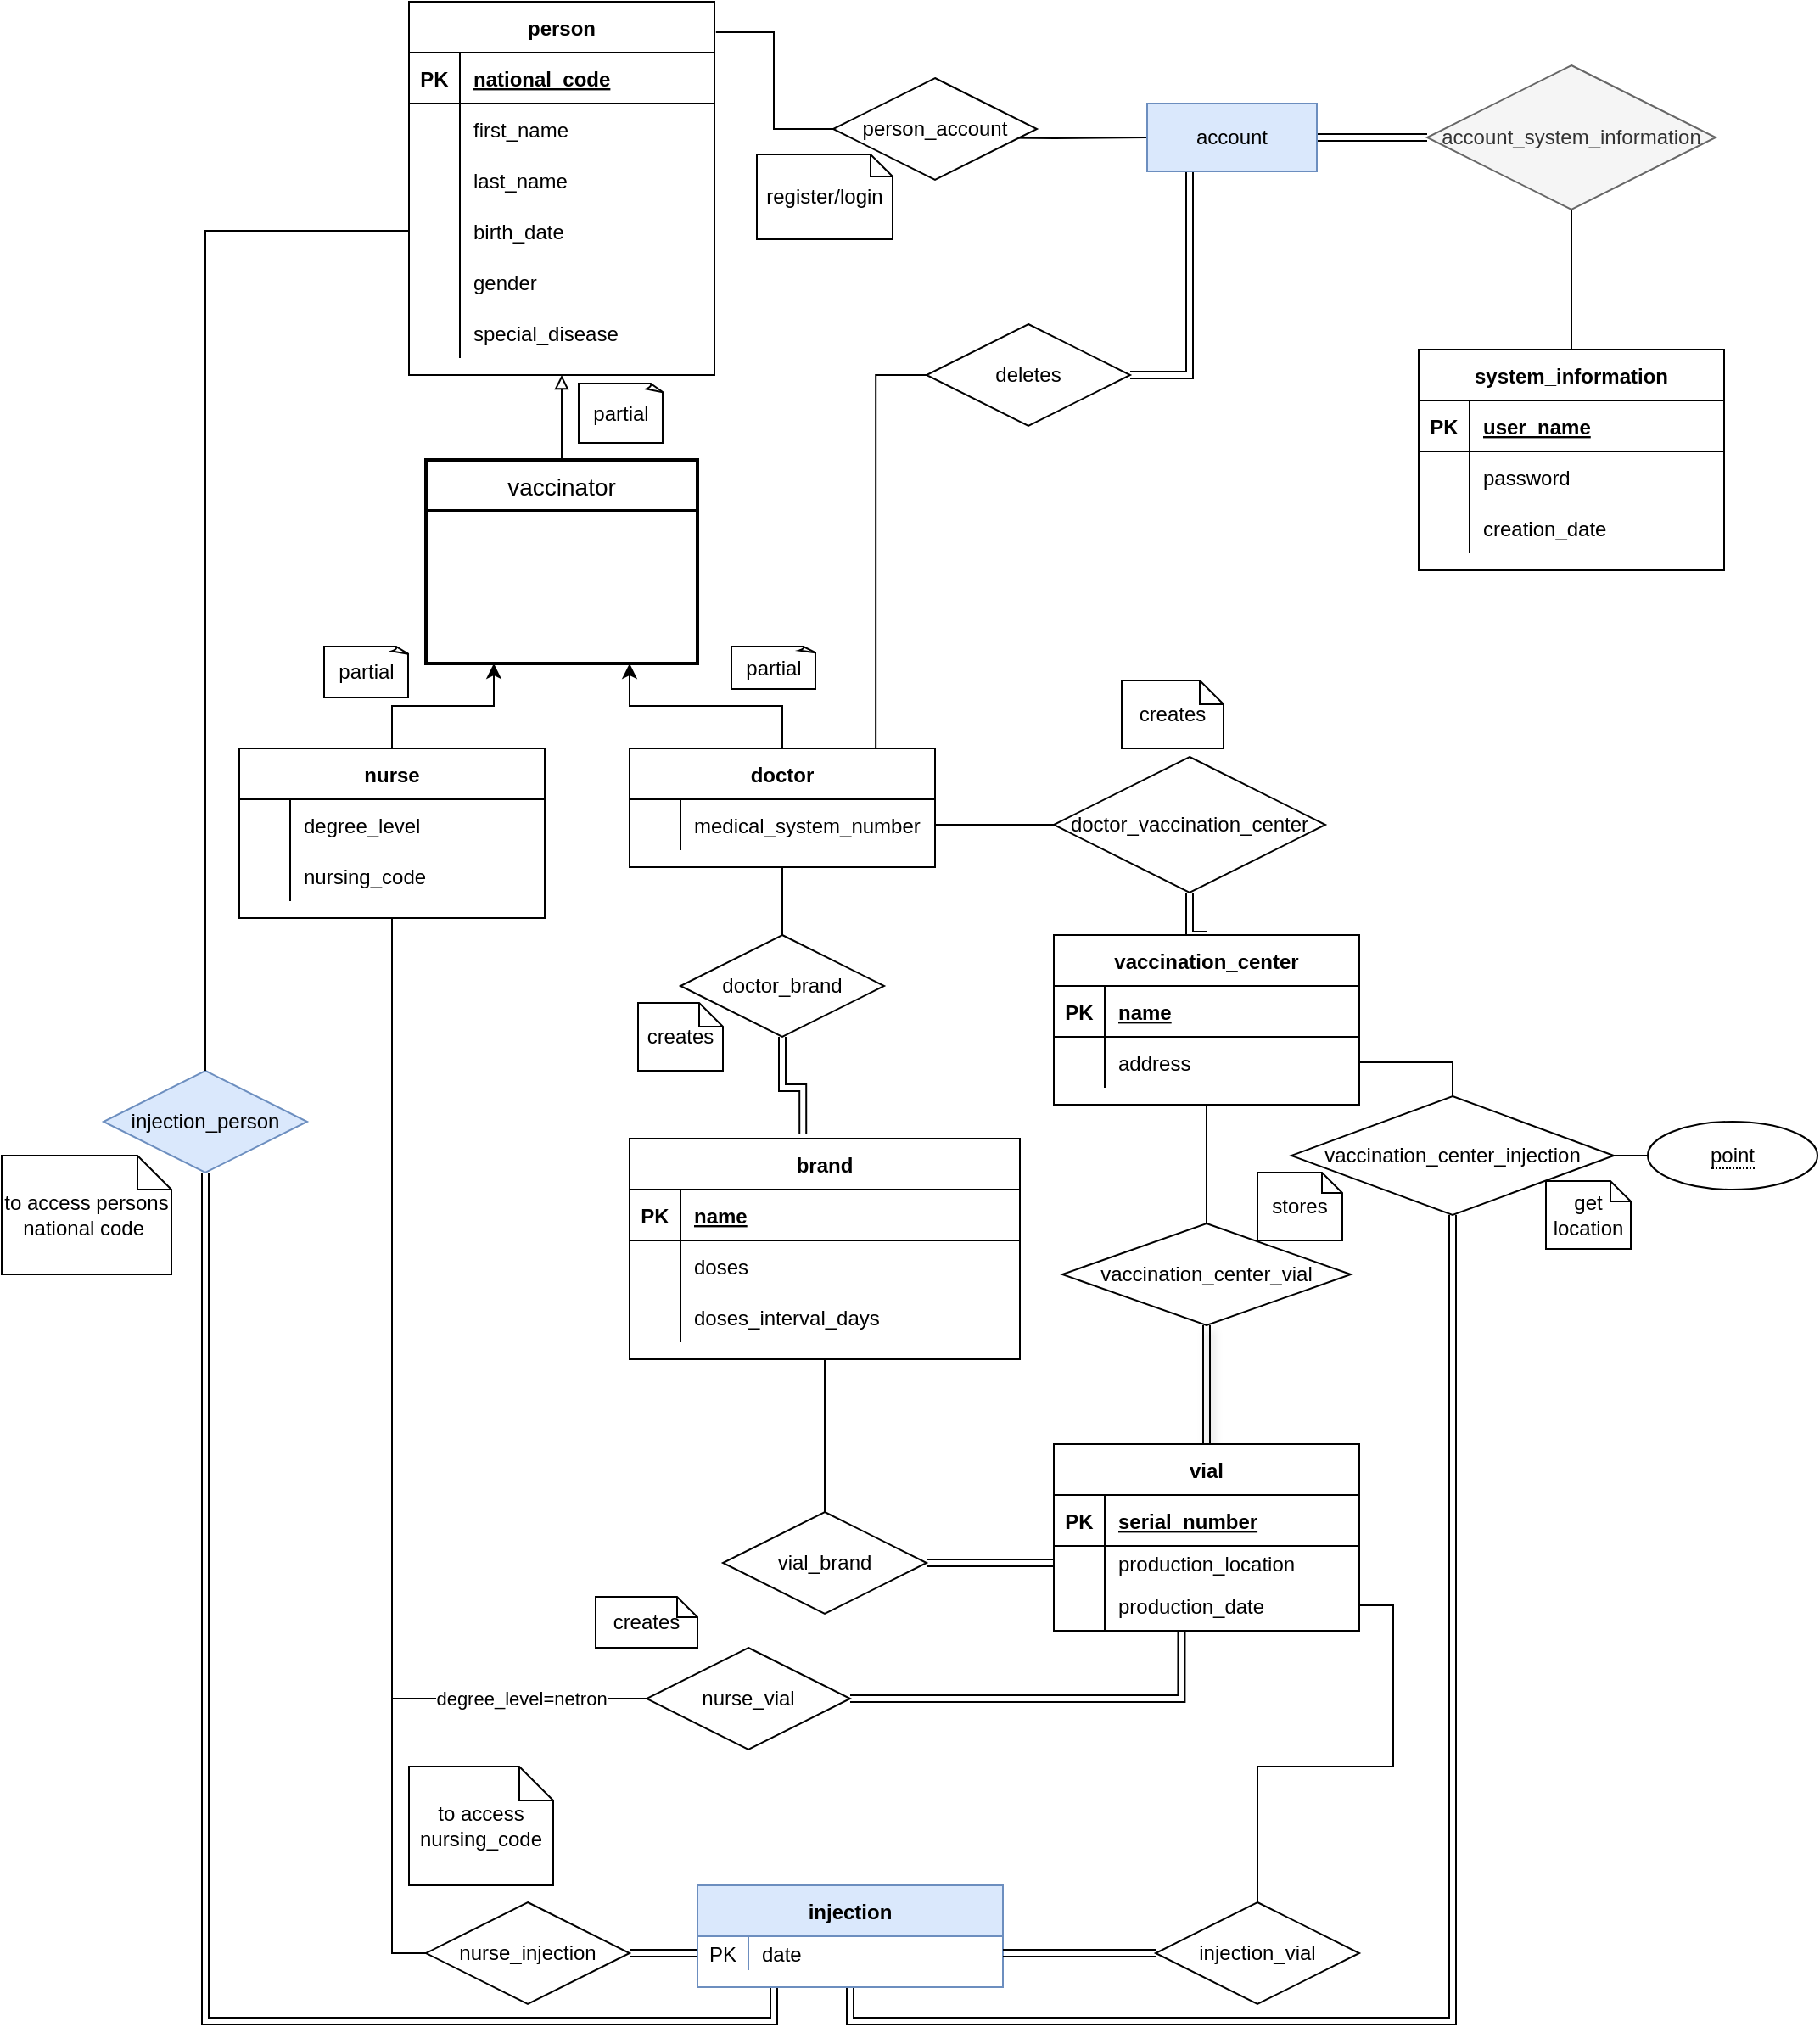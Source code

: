 <mxfile version="16.4.0" type="device"><diagram id="-SqA8WhkCfZZmSfCyQbc" name="Page-1"><mxGraphModel dx="3055" dy="1033" grid="1" gridSize="10" guides="1" tooltips="1" connect="1" arrows="1" fold="1" page="1" pageScale="1" pageWidth="850" pageHeight="1100" math="0" shadow="0"><root><mxCell id="0"/><mxCell id="1" parent="0"/><mxCell id="xe6KxDg4L-yxoqmv0NIB-1" value="person" style="shape=table;startSize=30;container=1;collapsible=1;childLayout=tableLayout;fixedRows=1;rowLines=0;fontStyle=1;align=center;resizeLast=1;" parent="1" vertex="1"><mxGeometry y="440" width="180" height="220" as="geometry"/></mxCell><mxCell id="xe6KxDg4L-yxoqmv0NIB-2" value="" style="shape=partialRectangle;collapsible=0;dropTarget=0;pointerEvents=0;fillColor=none;top=0;left=0;bottom=1;right=0;points=[[0,0.5],[1,0.5]];portConstraint=eastwest;" parent="xe6KxDg4L-yxoqmv0NIB-1" vertex="1"><mxGeometry y="30" width="180" height="30" as="geometry"/></mxCell><mxCell id="xe6KxDg4L-yxoqmv0NIB-3" value="PK" style="shape=partialRectangle;connectable=0;fillColor=none;top=0;left=0;bottom=0;right=0;fontStyle=1;overflow=hidden;" parent="xe6KxDg4L-yxoqmv0NIB-2" vertex="1"><mxGeometry width="30" height="30" as="geometry"><mxRectangle width="30" height="30" as="alternateBounds"/></mxGeometry></mxCell><mxCell id="xe6KxDg4L-yxoqmv0NIB-4" value="national_code" style="shape=partialRectangle;connectable=0;fillColor=none;top=0;left=0;bottom=0;right=0;align=left;spacingLeft=6;fontStyle=5;overflow=hidden;" parent="xe6KxDg4L-yxoqmv0NIB-2" vertex="1"><mxGeometry x="30" width="150" height="30" as="geometry"><mxRectangle width="150" height="30" as="alternateBounds"/></mxGeometry></mxCell><mxCell id="xe6KxDg4L-yxoqmv0NIB-5" value="" style="shape=partialRectangle;collapsible=0;dropTarget=0;pointerEvents=0;fillColor=none;top=0;left=0;bottom=0;right=0;points=[[0,0.5],[1,0.5]];portConstraint=eastwest;" parent="xe6KxDg4L-yxoqmv0NIB-1" vertex="1"><mxGeometry y="60" width="180" height="30" as="geometry"/></mxCell><mxCell id="xe6KxDg4L-yxoqmv0NIB-6" value="" style="shape=partialRectangle;connectable=0;fillColor=none;top=0;left=0;bottom=0;right=0;editable=1;overflow=hidden;" parent="xe6KxDg4L-yxoqmv0NIB-5" vertex="1"><mxGeometry width="30" height="30" as="geometry"><mxRectangle width="30" height="30" as="alternateBounds"/></mxGeometry></mxCell><mxCell id="xe6KxDg4L-yxoqmv0NIB-7" value="first_name" style="shape=partialRectangle;connectable=0;fillColor=none;top=0;left=0;bottom=0;right=0;align=left;spacingLeft=6;overflow=hidden;" parent="xe6KxDg4L-yxoqmv0NIB-5" vertex="1"><mxGeometry x="30" width="150" height="30" as="geometry"><mxRectangle width="150" height="30" as="alternateBounds"/></mxGeometry></mxCell><mxCell id="xe6KxDg4L-yxoqmv0NIB-8" value="" style="shape=partialRectangle;collapsible=0;dropTarget=0;pointerEvents=0;fillColor=none;top=0;left=0;bottom=0;right=0;points=[[0,0.5],[1,0.5]];portConstraint=eastwest;" parent="xe6KxDg4L-yxoqmv0NIB-1" vertex="1"><mxGeometry y="90" width="180" height="30" as="geometry"/></mxCell><mxCell id="xe6KxDg4L-yxoqmv0NIB-9" value="" style="shape=partialRectangle;connectable=0;fillColor=none;top=0;left=0;bottom=0;right=0;editable=1;overflow=hidden;" parent="xe6KxDg4L-yxoqmv0NIB-8" vertex="1"><mxGeometry width="30" height="30" as="geometry"><mxRectangle width="30" height="30" as="alternateBounds"/></mxGeometry></mxCell><mxCell id="xe6KxDg4L-yxoqmv0NIB-10" value="last_name" style="shape=partialRectangle;connectable=0;fillColor=none;top=0;left=0;bottom=0;right=0;align=left;spacingLeft=6;overflow=hidden;" parent="xe6KxDg4L-yxoqmv0NIB-8" vertex="1"><mxGeometry x="30" width="150" height="30" as="geometry"><mxRectangle width="150" height="30" as="alternateBounds"/></mxGeometry></mxCell><mxCell id="xe6KxDg4L-yxoqmv0NIB-11" value="" style="shape=partialRectangle;collapsible=0;dropTarget=0;pointerEvents=0;fillColor=none;top=0;left=0;bottom=0;right=0;points=[[0,0.5],[1,0.5]];portConstraint=eastwest;" parent="xe6KxDg4L-yxoqmv0NIB-1" vertex="1"><mxGeometry y="120" width="180" height="30" as="geometry"/></mxCell><mxCell id="xe6KxDg4L-yxoqmv0NIB-12" value="" style="shape=partialRectangle;connectable=0;fillColor=none;top=0;left=0;bottom=0;right=0;editable=1;overflow=hidden;" parent="xe6KxDg4L-yxoqmv0NIB-11" vertex="1"><mxGeometry width="30" height="30" as="geometry"><mxRectangle width="30" height="30" as="alternateBounds"/></mxGeometry></mxCell><mxCell id="xe6KxDg4L-yxoqmv0NIB-13" value="birth_date" style="shape=partialRectangle;connectable=0;fillColor=none;top=0;left=0;bottom=0;right=0;align=left;spacingLeft=6;overflow=hidden;" parent="xe6KxDg4L-yxoqmv0NIB-11" vertex="1"><mxGeometry x="30" width="150" height="30" as="geometry"><mxRectangle width="150" height="30" as="alternateBounds"/></mxGeometry></mxCell><mxCell id="xe6KxDg4L-yxoqmv0NIB-14" value="" style="shape=partialRectangle;collapsible=0;dropTarget=0;pointerEvents=0;fillColor=none;top=0;left=0;bottom=0;right=0;points=[[0,0.5],[1,0.5]];portConstraint=eastwest;" parent="xe6KxDg4L-yxoqmv0NIB-1" vertex="1"><mxGeometry y="150" width="180" height="30" as="geometry"/></mxCell><mxCell id="xe6KxDg4L-yxoqmv0NIB-15" value="" style="shape=partialRectangle;connectable=0;fillColor=none;top=0;left=0;bottom=0;right=0;editable=1;overflow=hidden;" parent="xe6KxDg4L-yxoqmv0NIB-14" vertex="1"><mxGeometry width="30" height="30" as="geometry"><mxRectangle width="30" height="30" as="alternateBounds"/></mxGeometry></mxCell><mxCell id="xe6KxDg4L-yxoqmv0NIB-16" value="gender" style="shape=partialRectangle;connectable=0;fillColor=none;top=0;left=0;bottom=0;right=0;align=left;spacingLeft=6;overflow=hidden;" parent="xe6KxDg4L-yxoqmv0NIB-14" vertex="1"><mxGeometry x="30" width="150" height="30" as="geometry"><mxRectangle width="150" height="30" as="alternateBounds"/></mxGeometry></mxCell><mxCell id="xe6KxDg4L-yxoqmv0NIB-17" value="" style="shape=partialRectangle;collapsible=0;dropTarget=0;pointerEvents=0;fillColor=none;top=0;left=0;bottom=0;right=0;points=[[0,0.5],[1,0.5]];portConstraint=eastwest;" parent="xe6KxDg4L-yxoqmv0NIB-1" vertex="1"><mxGeometry y="180" width="180" height="30" as="geometry"/></mxCell><mxCell id="xe6KxDg4L-yxoqmv0NIB-18" value="" style="shape=partialRectangle;connectable=0;fillColor=none;top=0;left=0;bottom=0;right=0;editable=1;overflow=hidden;" parent="xe6KxDg4L-yxoqmv0NIB-17" vertex="1"><mxGeometry width="30" height="30" as="geometry"><mxRectangle width="30" height="30" as="alternateBounds"/></mxGeometry></mxCell><mxCell id="xe6KxDg4L-yxoqmv0NIB-19" value="special_disease" style="shape=partialRectangle;connectable=0;fillColor=none;top=0;left=0;bottom=0;right=0;align=left;spacingLeft=6;overflow=hidden;" parent="xe6KxDg4L-yxoqmv0NIB-17" vertex="1"><mxGeometry x="30" width="150" height="30" as="geometry"><mxRectangle width="150" height="30" as="alternateBounds"/></mxGeometry></mxCell><mxCell id="xe6KxDg4L-yxoqmv0NIB-126" style="edgeStyle=orthogonalEdgeStyle;rounded=0;orthogonalLoop=1;jettySize=auto;html=1;exitX=0.5;exitY=0;exitDx=0;exitDy=0;entryX=0.5;entryY=1;entryDx=0;entryDy=0;endArrow=block;endFill=0;" parent="1" source="xe6KxDg4L-yxoqmv0NIB-101" target="xe6KxDg4L-yxoqmv0NIB-1" edge="1"><mxGeometry relative="1" as="geometry"/></mxCell><mxCell id="xe6KxDg4L-yxoqmv0NIB-101" value="vaccinator" style="swimlane;childLayout=stackLayout;horizontal=1;startSize=30;horizontalStack=0;rounded=0;fontSize=14;fontStyle=0;strokeWidth=2;resizeParent=0;resizeLast=1;shadow=0;dashed=0;align=center;" parent="1" vertex="1"><mxGeometry x="10" y="710" width="160" height="120" as="geometry"/></mxCell><mxCell id="aMYhm-E01YpvjXBqhboc-68" style="edgeStyle=orthogonalEdgeStyle;rounded=0;orthogonalLoop=1;jettySize=auto;html=1;exitX=0.5;exitY=0;exitDx=0;exitDy=0;entryX=0.25;entryY=1;entryDx=0;entryDy=0;endArrow=classic;endFill=1;" parent="1" source="xe6KxDg4L-yxoqmv0NIB-103" target="xe6KxDg4L-yxoqmv0NIB-101" edge="1"><mxGeometry relative="1" as="geometry"/></mxCell><mxCell id="ypaYY3Tiqb96zldgjo00-126" style="edgeStyle=orthogonalEdgeStyle;rounded=0;orthogonalLoop=1;jettySize=auto;html=1;exitX=0.5;exitY=1;exitDx=0;exitDy=0;entryX=0;entryY=0.5;entryDx=0;entryDy=0;endArrow=none;endFill=0;" parent="1" source="xe6KxDg4L-yxoqmv0NIB-103" target="ypaYY3Tiqb96zldgjo00-117" edge="1"><mxGeometry relative="1" as="geometry"/></mxCell><mxCell id="xe6KxDg4L-yxoqmv0NIB-103" value="nurse" style="shape=table;startSize=30;container=1;collapsible=1;childLayout=tableLayout;fixedRows=1;rowLines=0;fontStyle=1;align=center;resizeLast=1;" parent="1" vertex="1"><mxGeometry x="-100" y="880" width="180" height="100" as="geometry"/></mxCell><mxCell id="xe6KxDg4L-yxoqmv0NIB-107" value="" style="shape=partialRectangle;collapsible=0;dropTarget=0;pointerEvents=0;fillColor=none;top=0;left=0;bottom=0;right=0;points=[[0,0.5],[1,0.5]];portConstraint=eastwest;" parent="xe6KxDg4L-yxoqmv0NIB-103" vertex="1"><mxGeometry y="30" width="180" height="30" as="geometry"/></mxCell><mxCell id="xe6KxDg4L-yxoqmv0NIB-108" value="" style="shape=partialRectangle;connectable=0;fillColor=none;top=0;left=0;bottom=0;right=0;editable=1;overflow=hidden;" parent="xe6KxDg4L-yxoqmv0NIB-107" vertex="1"><mxGeometry width="30" height="30" as="geometry"><mxRectangle width="30" height="30" as="alternateBounds"/></mxGeometry></mxCell><mxCell id="xe6KxDg4L-yxoqmv0NIB-109" value="degree_level" style="shape=partialRectangle;connectable=0;fillColor=none;top=0;left=0;bottom=0;right=0;align=left;spacingLeft=6;overflow=hidden;" parent="xe6KxDg4L-yxoqmv0NIB-107" vertex="1"><mxGeometry x="30" width="150" height="30" as="geometry"><mxRectangle width="150" height="30" as="alternateBounds"/></mxGeometry></mxCell><mxCell id="xe6KxDg4L-yxoqmv0NIB-110" value="" style="shape=partialRectangle;collapsible=0;dropTarget=0;pointerEvents=0;fillColor=none;top=0;left=0;bottom=0;right=0;points=[[0,0.5],[1,0.5]];portConstraint=eastwest;" parent="xe6KxDg4L-yxoqmv0NIB-103" vertex="1"><mxGeometry y="60" width="180" height="30" as="geometry"/></mxCell><mxCell id="xe6KxDg4L-yxoqmv0NIB-111" value="" style="shape=partialRectangle;connectable=0;fillColor=none;top=0;left=0;bottom=0;right=0;editable=1;overflow=hidden;" parent="xe6KxDg4L-yxoqmv0NIB-110" vertex="1"><mxGeometry width="30" height="30" as="geometry"><mxRectangle width="30" height="30" as="alternateBounds"/></mxGeometry></mxCell><mxCell id="xe6KxDg4L-yxoqmv0NIB-112" value="nursing_code" style="shape=partialRectangle;connectable=0;fillColor=none;top=0;left=0;bottom=0;right=0;align=left;spacingLeft=6;overflow=hidden;" parent="xe6KxDg4L-yxoqmv0NIB-110" vertex="1"><mxGeometry x="30" width="150" height="30" as="geometry"><mxRectangle width="150" height="30" as="alternateBounds"/></mxGeometry></mxCell><mxCell id="aMYhm-E01YpvjXBqhboc-69" style="edgeStyle=orthogonalEdgeStyle;rounded=0;orthogonalLoop=1;jettySize=auto;html=1;exitX=0.5;exitY=0;exitDx=0;exitDy=0;entryX=0.75;entryY=1;entryDx=0;entryDy=0;endArrow=classic;endFill=1;" parent="1" source="xe6KxDg4L-yxoqmv0NIB-116" target="xe6KxDg4L-yxoqmv0NIB-101" edge="1"><mxGeometry relative="1" as="geometry"/></mxCell><mxCell id="xe6KxDg4L-yxoqmv0NIB-116" value="doctor" style="shape=table;startSize=30;container=1;collapsible=1;childLayout=tableLayout;fixedRows=1;rowLines=0;fontStyle=1;align=center;resizeLast=1;" parent="1" vertex="1"><mxGeometry x="130" y="880" width="180" height="70" as="geometry"><mxRectangle x="130" y="880" width="70" height="30" as="alternateBounds"/></mxGeometry></mxCell><mxCell id="xe6KxDg4L-yxoqmv0NIB-117" value="" style="shape=partialRectangle;collapsible=0;dropTarget=0;pointerEvents=0;fillColor=none;top=0;left=0;bottom=0;right=0;points=[[0,0.5],[1,0.5]];portConstraint=eastwest;" parent="xe6KxDg4L-yxoqmv0NIB-116" vertex="1"><mxGeometry y="30" width="180" height="30" as="geometry"/></mxCell><mxCell id="xe6KxDg4L-yxoqmv0NIB-118" value="" style="shape=partialRectangle;connectable=0;fillColor=none;top=0;left=0;bottom=0;right=0;editable=1;overflow=hidden;" parent="xe6KxDg4L-yxoqmv0NIB-117" vertex="1"><mxGeometry width="30" height="30" as="geometry"><mxRectangle width="30" height="30" as="alternateBounds"/></mxGeometry></mxCell><mxCell id="xe6KxDg4L-yxoqmv0NIB-119" value="medical_system_number" style="shape=partialRectangle;connectable=0;fillColor=none;top=0;left=0;bottom=0;right=0;align=left;spacingLeft=6;overflow=hidden;" parent="xe6KxDg4L-yxoqmv0NIB-117" vertex="1"><mxGeometry x="30" width="150" height="30" as="geometry"><mxRectangle width="150" height="30" as="alternateBounds"/></mxGeometry></mxCell><mxCell id="aMYhm-E01YpvjXBqhboc-71" value="partial" style="whiteSpace=wrap;html=1;shape=mxgraph.basic.document" parent="1" vertex="1"><mxGeometry x="-50" y="820" width="50" height="30" as="geometry"/></mxCell><mxCell id="aMYhm-E01YpvjXBqhboc-72" value="partial" style="whiteSpace=wrap;html=1;shape=mxgraph.basic.document" parent="1" vertex="1"><mxGeometry x="190" y="820" width="50" height="25" as="geometry"/></mxCell><mxCell id="aMYhm-E01YpvjXBqhboc-73" value="partial" style="whiteSpace=wrap;html=1;shape=mxgraph.basic.document" parent="1" vertex="1"><mxGeometry x="100" y="665" width="50" height="35" as="geometry"/></mxCell><mxCell id="ypaYY3Tiqb96zldgjo00-15" style="edgeStyle=orthogonalEdgeStyle;rounded=0;orthogonalLoop=1;jettySize=auto;html=1;exitX=0;exitY=0.5;exitDx=0;exitDy=0;entryX=1.005;entryY=0.082;entryDx=0;entryDy=0;entryPerimeter=0;endArrow=none;endFill=0;" parent="1" source="ypaYY3Tiqb96zldgjo00-14" target="xe6KxDg4L-yxoqmv0NIB-1" edge="1"><mxGeometry relative="1" as="geometry"/></mxCell><mxCell id="zwspbSKbH6xlWPNcPcN6-7" style="edgeStyle=orthogonalEdgeStyle;rounded=0;orthogonalLoop=1;jettySize=auto;html=1;exitX=1;exitY=0.5;exitDx=0;exitDy=0;entryX=0;entryY=0.5;entryDx=0;entryDy=0;endArrow=none;endFill=0;" parent="1" target="zwspbSKbH6xlWPNcPcN6-6" edge="1"><mxGeometry relative="1" as="geometry"><mxPoint x="325" y="520" as="sourcePoint"/></mxGeometry></mxCell><mxCell id="ypaYY3Tiqb96zldgjo00-14" value="person_account" style="shape=rhombus;perimeter=rhombusPerimeter;whiteSpace=wrap;html=1;align=center;" parent="1" vertex="1"><mxGeometry x="250" y="485" width="120" height="60" as="geometry"/></mxCell><mxCell id="ypaYY3Tiqb96zldgjo00-18" value="brand" style="shape=table;startSize=30;container=1;collapsible=1;childLayout=tableLayout;fixedRows=1;rowLines=0;fontStyle=1;align=center;resizeLast=1;" parent="1" vertex="1"><mxGeometry x="130" y="1110" width="230" height="130.0" as="geometry"/></mxCell><mxCell id="ypaYY3Tiqb96zldgjo00-19" value="" style="shape=tableRow;horizontal=0;startSize=0;swimlaneHead=0;swimlaneBody=0;fillColor=none;collapsible=0;dropTarget=0;points=[[0,0.5],[1,0.5]];portConstraint=eastwest;top=0;left=0;right=0;bottom=1;" parent="ypaYY3Tiqb96zldgjo00-18" vertex="1"><mxGeometry y="30" width="230" height="30" as="geometry"/></mxCell><mxCell id="ypaYY3Tiqb96zldgjo00-20" value="PK" style="shape=partialRectangle;connectable=0;fillColor=none;top=0;left=0;bottom=0;right=0;fontStyle=1;overflow=hidden;" parent="ypaYY3Tiqb96zldgjo00-19" vertex="1"><mxGeometry width="30" height="30" as="geometry"><mxRectangle width="30" height="30" as="alternateBounds"/></mxGeometry></mxCell><mxCell id="ypaYY3Tiqb96zldgjo00-21" value="name" style="shape=partialRectangle;connectable=0;fillColor=none;top=0;left=0;bottom=0;right=0;align=left;spacingLeft=6;fontStyle=5;overflow=hidden;" parent="ypaYY3Tiqb96zldgjo00-19" vertex="1"><mxGeometry x="30" width="200" height="30" as="geometry"><mxRectangle width="200" height="30" as="alternateBounds"/></mxGeometry></mxCell><mxCell id="ypaYY3Tiqb96zldgjo00-22" value="" style="shape=tableRow;horizontal=0;startSize=0;swimlaneHead=0;swimlaneBody=0;fillColor=none;collapsible=0;dropTarget=0;points=[[0,0.5],[1,0.5]];portConstraint=eastwest;top=0;left=0;right=0;bottom=0;" parent="ypaYY3Tiqb96zldgjo00-18" vertex="1"><mxGeometry y="60" width="230" height="30" as="geometry"/></mxCell><mxCell id="ypaYY3Tiqb96zldgjo00-23" value="" style="shape=partialRectangle;connectable=0;fillColor=none;top=0;left=0;bottom=0;right=0;editable=1;overflow=hidden;" parent="ypaYY3Tiqb96zldgjo00-22" vertex="1"><mxGeometry width="30" height="30" as="geometry"><mxRectangle width="30" height="30" as="alternateBounds"/></mxGeometry></mxCell><mxCell id="ypaYY3Tiqb96zldgjo00-24" value="doses" style="shape=partialRectangle;connectable=0;fillColor=none;top=0;left=0;bottom=0;right=0;align=left;spacingLeft=6;overflow=hidden;" parent="ypaYY3Tiqb96zldgjo00-22" vertex="1"><mxGeometry x="30" width="200" height="30" as="geometry"><mxRectangle width="200" height="30" as="alternateBounds"/></mxGeometry></mxCell><mxCell id="ypaYY3Tiqb96zldgjo00-25" value="" style="shape=tableRow;horizontal=0;startSize=0;swimlaneHead=0;swimlaneBody=0;fillColor=none;collapsible=0;dropTarget=0;points=[[0,0.5],[1,0.5]];portConstraint=eastwest;top=0;left=0;right=0;bottom=0;" parent="ypaYY3Tiqb96zldgjo00-18" vertex="1"><mxGeometry y="90" width="230" height="30" as="geometry"/></mxCell><mxCell id="ypaYY3Tiqb96zldgjo00-26" value="" style="shape=partialRectangle;connectable=0;fillColor=none;top=0;left=0;bottom=0;right=0;editable=1;overflow=hidden;" parent="ypaYY3Tiqb96zldgjo00-25" vertex="1"><mxGeometry width="30" height="30" as="geometry"><mxRectangle width="30" height="30" as="alternateBounds"/></mxGeometry></mxCell><mxCell id="ypaYY3Tiqb96zldgjo00-27" value="doses_interval_days" style="shape=partialRectangle;connectable=0;fillColor=none;top=0;left=0;bottom=0;right=0;align=left;spacingLeft=6;overflow=hidden;" parent="ypaYY3Tiqb96zldgjo00-25" vertex="1"><mxGeometry x="30" width="200" height="30" as="geometry"><mxRectangle width="200" height="30" as="alternateBounds"/></mxGeometry></mxCell><mxCell id="ypaYY3Tiqb96zldgjo00-32" style="edgeStyle=orthogonalEdgeStyle;rounded=0;orthogonalLoop=1;jettySize=auto;html=1;exitX=0.5;exitY=1;exitDx=0;exitDy=0;entryX=0.444;entryY=-0.022;entryDx=0;entryDy=0;entryPerimeter=0;endArrow=none;endFill=0;shape=link;" parent="1" source="ypaYY3Tiqb96zldgjo00-31" target="ypaYY3Tiqb96zldgjo00-18" edge="1"><mxGeometry relative="1" as="geometry"/></mxCell><mxCell id="zwspbSKbH6xlWPNcPcN6-9" style="edgeStyle=orthogonalEdgeStyle;rounded=0;orthogonalLoop=1;jettySize=auto;html=1;exitX=0.5;exitY=0;exitDx=0;exitDy=0;entryX=0.5;entryY=1;entryDx=0;entryDy=0;endArrow=none;endFill=0;" parent="1" source="ypaYY3Tiqb96zldgjo00-31" target="xe6KxDg4L-yxoqmv0NIB-116" edge="1"><mxGeometry relative="1" as="geometry"/></mxCell><mxCell id="ypaYY3Tiqb96zldgjo00-31" value="doctor_brand" style="shape=rhombus;perimeter=rhombusPerimeter;whiteSpace=wrap;html=1;align=center;" parent="1" vertex="1"><mxGeometry x="160" y="990" width="120" height="60" as="geometry"/></mxCell><mxCell id="ypaYY3Tiqb96zldgjo00-104" style="edgeStyle=orthogonalEdgeStyle;rounded=0;orthogonalLoop=1;jettySize=auto;html=1;exitX=0.5;exitY=0;exitDx=0;exitDy=0;entryX=0.5;entryY=1;entryDx=0;entryDy=0;endArrow=none;endFill=0;shape=link;" parent="1" source="ypaYY3Tiqb96zldgjo00-52" target="ypaYY3Tiqb96zldgjo00-69" edge="1"><mxGeometry relative="1" as="geometry"/></mxCell><mxCell id="ypaYY3Tiqb96zldgjo00-116" value="" style="edgeStyle=orthogonalEdgeStyle;rounded=0;orthogonalLoop=1;jettySize=auto;html=1;endArrow=none;endFill=0;" parent="1" source="ypaYY3Tiqb96zldgjo00-52" target="ypaYY3Tiqb96zldgjo00-100" edge="1"><mxGeometry relative="1" as="geometry"/></mxCell><mxCell id="ypaYY3Tiqb96zldgjo00-52" value="vaccination_center" style="shape=table;startSize=30;container=1;collapsible=1;childLayout=tableLayout;fixedRows=1;rowLines=0;fontStyle=1;align=center;resizeLast=1;" parent="1" vertex="1"><mxGeometry x="380" y="990" width="180" height="100" as="geometry"/></mxCell><mxCell id="ypaYY3Tiqb96zldgjo00-53" value="" style="shape=tableRow;horizontal=0;startSize=0;swimlaneHead=0;swimlaneBody=0;fillColor=none;collapsible=0;dropTarget=0;points=[[0,0.5],[1,0.5]];portConstraint=eastwest;top=0;left=0;right=0;bottom=1;" parent="ypaYY3Tiqb96zldgjo00-52" vertex="1"><mxGeometry y="30" width="180" height="30" as="geometry"/></mxCell><mxCell id="ypaYY3Tiqb96zldgjo00-54" value="PK" style="shape=partialRectangle;connectable=0;fillColor=none;top=0;left=0;bottom=0;right=0;fontStyle=1;overflow=hidden;" parent="ypaYY3Tiqb96zldgjo00-53" vertex="1"><mxGeometry width="30" height="30" as="geometry"><mxRectangle width="30" height="30" as="alternateBounds"/></mxGeometry></mxCell><mxCell id="ypaYY3Tiqb96zldgjo00-55" value="name" style="shape=partialRectangle;connectable=0;fillColor=none;top=0;left=0;bottom=0;right=0;align=left;spacingLeft=6;fontStyle=5;overflow=hidden;" parent="ypaYY3Tiqb96zldgjo00-53" vertex="1"><mxGeometry x="30" width="150" height="30" as="geometry"><mxRectangle width="150" height="30" as="alternateBounds"/></mxGeometry></mxCell><mxCell id="ypaYY3Tiqb96zldgjo00-56" value="" style="shape=tableRow;horizontal=0;startSize=0;swimlaneHead=0;swimlaneBody=0;fillColor=none;collapsible=0;dropTarget=0;points=[[0,0.5],[1,0.5]];portConstraint=eastwest;top=0;left=0;right=0;bottom=0;" parent="ypaYY3Tiqb96zldgjo00-52" vertex="1"><mxGeometry y="60" width="180" height="30" as="geometry"/></mxCell><mxCell id="ypaYY3Tiqb96zldgjo00-57" value="" style="shape=partialRectangle;connectable=0;fillColor=none;top=0;left=0;bottom=0;right=0;editable=1;overflow=hidden;" parent="ypaYY3Tiqb96zldgjo00-56" vertex="1"><mxGeometry width="30" height="30" as="geometry"><mxRectangle width="30" height="30" as="alternateBounds"/></mxGeometry></mxCell><mxCell id="ypaYY3Tiqb96zldgjo00-58" value="address" style="shape=partialRectangle;connectable=0;fillColor=none;top=0;left=0;bottom=0;right=0;align=left;spacingLeft=6;overflow=hidden;" parent="ypaYY3Tiqb96zldgjo00-56" vertex="1"><mxGeometry x="30" width="150" height="30" as="geometry"><mxRectangle width="150" height="30" as="alternateBounds"/></mxGeometry></mxCell><mxCell id="ypaYY3Tiqb96zldgjo00-69" value="doctor_vaccination_center" style="shape=rhombus;perimeter=rhombusPerimeter;whiteSpace=wrap;html=1;align=center;" parent="1" vertex="1"><mxGeometry x="380" y="885" width="160" height="80" as="geometry"/></mxCell><mxCell id="ypaYY3Tiqb96zldgjo00-70" style="edgeStyle=orthogonalEdgeStyle;rounded=0;orthogonalLoop=1;jettySize=auto;html=1;exitX=1;exitY=0.5;exitDx=0;exitDy=0;entryX=0;entryY=0.5;entryDx=0;entryDy=0;endArrow=none;endFill=0;" parent="1" source="xe6KxDg4L-yxoqmv0NIB-117" target="ypaYY3Tiqb96zldgjo00-69" edge="1"><mxGeometry relative="1" as="geometry"/></mxCell><mxCell id="ypaYY3Tiqb96zldgjo00-103" style="edgeStyle=orthogonalEdgeStyle;rounded=0;orthogonalLoop=1;jettySize=auto;html=1;exitX=0.5;exitY=0;exitDx=0;exitDy=0;entryX=0.5;entryY=1;entryDx=0;entryDy=0;endArrow=none;endFill=0;" parent="1" source="ypaYY3Tiqb96zldgjo00-72" target="ypaYY3Tiqb96zldgjo00-101" edge="1"><mxGeometry relative="1" as="geometry"/></mxCell><mxCell id="ypaYY3Tiqb96zldgjo00-72" value="system_information" style="shape=table;startSize=30;container=1;collapsible=1;childLayout=tableLayout;fixedRows=1;rowLines=0;fontStyle=1;align=center;resizeLast=1;" parent="1" vertex="1"><mxGeometry x="595" y="645" width="180" height="130" as="geometry"/></mxCell><mxCell id="ypaYY3Tiqb96zldgjo00-73" value="" style="shape=tableRow;horizontal=0;startSize=0;swimlaneHead=0;swimlaneBody=0;fillColor=none;collapsible=0;dropTarget=0;points=[[0,0.5],[1,0.5]];portConstraint=eastwest;top=0;left=0;right=0;bottom=1;" parent="ypaYY3Tiqb96zldgjo00-72" vertex="1"><mxGeometry y="30" width="180" height="30" as="geometry"/></mxCell><mxCell id="ypaYY3Tiqb96zldgjo00-74" value="PK" style="shape=partialRectangle;connectable=0;fillColor=none;top=0;left=0;bottom=0;right=0;fontStyle=1;overflow=hidden;" parent="ypaYY3Tiqb96zldgjo00-73" vertex="1"><mxGeometry width="30" height="30" as="geometry"><mxRectangle width="30" height="30" as="alternateBounds"/></mxGeometry></mxCell><mxCell id="ypaYY3Tiqb96zldgjo00-75" value="user_name" style="shape=partialRectangle;connectable=0;fillColor=none;top=0;left=0;bottom=0;right=0;align=left;spacingLeft=6;fontStyle=5;overflow=hidden;" parent="ypaYY3Tiqb96zldgjo00-73" vertex="1"><mxGeometry x="30" width="150" height="30" as="geometry"><mxRectangle width="150" height="30" as="alternateBounds"/></mxGeometry></mxCell><mxCell id="ypaYY3Tiqb96zldgjo00-76" value="" style="shape=tableRow;horizontal=0;startSize=0;swimlaneHead=0;swimlaneBody=0;fillColor=none;collapsible=0;dropTarget=0;points=[[0,0.5],[1,0.5]];portConstraint=eastwest;top=0;left=0;right=0;bottom=0;" parent="ypaYY3Tiqb96zldgjo00-72" vertex="1"><mxGeometry y="60" width="180" height="30" as="geometry"/></mxCell><mxCell id="ypaYY3Tiqb96zldgjo00-77" value="" style="shape=partialRectangle;connectable=0;fillColor=none;top=0;left=0;bottom=0;right=0;editable=1;overflow=hidden;" parent="ypaYY3Tiqb96zldgjo00-76" vertex="1"><mxGeometry width="30" height="30" as="geometry"><mxRectangle width="30" height="30" as="alternateBounds"/></mxGeometry></mxCell><mxCell id="ypaYY3Tiqb96zldgjo00-78" value="password" style="shape=partialRectangle;connectable=0;fillColor=none;top=0;left=0;bottom=0;right=0;align=left;spacingLeft=6;overflow=hidden;" parent="ypaYY3Tiqb96zldgjo00-76" vertex="1"><mxGeometry x="30" width="150" height="30" as="geometry"><mxRectangle width="150" height="30" as="alternateBounds"/></mxGeometry></mxCell><mxCell id="ypaYY3Tiqb96zldgjo00-79" value="" style="shape=tableRow;horizontal=0;startSize=0;swimlaneHead=0;swimlaneBody=0;fillColor=none;collapsible=0;dropTarget=0;points=[[0,0.5],[1,0.5]];portConstraint=eastwest;top=0;left=0;right=0;bottom=0;" parent="ypaYY3Tiqb96zldgjo00-72" vertex="1"><mxGeometry y="90" width="180" height="30" as="geometry"/></mxCell><mxCell id="ypaYY3Tiqb96zldgjo00-80" value="" style="shape=partialRectangle;connectable=0;fillColor=none;top=0;left=0;bottom=0;right=0;editable=1;overflow=hidden;" parent="ypaYY3Tiqb96zldgjo00-79" vertex="1"><mxGeometry width="30" height="30" as="geometry"><mxRectangle width="30" height="30" as="alternateBounds"/></mxGeometry></mxCell><mxCell id="ypaYY3Tiqb96zldgjo00-81" value="creation_date" style="shape=partialRectangle;connectable=0;fillColor=none;top=0;left=0;bottom=0;right=0;align=left;spacingLeft=6;overflow=hidden;" parent="ypaYY3Tiqb96zldgjo00-79" vertex="1"><mxGeometry x="30" width="150" height="30" as="geometry"><mxRectangle width="150" height="30" as="alternateBounds"/></mxGeometry></mxCell><mxCell id="hS005Oq9LnpLtMmAeRTJ-5" style="edgeStyle=orthogonalEdgeStyle;rounded=0;orthogonalLoop=1;jettySize=auto;html=1;exitX=0;exitY=0.5;exitDx=0;exitDy=0;entryX=0.806;entryY=0.007;entryDx=0;entryDy=0;entryPerimeter=0;endArrow=none;endFill=0;" parent="1" source="ypaYY3Tiqb96zldgjo00-97" target="xe6KxDg4L-yxoqmv0NIB-116" edge="1"><mxGeometry relative="1" as="geometry"/></mxCell><mxCell id="ypaYY3Tiqb96zldgjo00-97" value="deletes" style="shape=rhombus;perimeter=rhombusPerimeter;whiteSpace=wrap;html=1;align=center;" parent="1" vertex="1"><mxGeometry x="305" y="630" width="120" height="60" as="geometry"/></mxCell><mxCell id="ypaYY3Tiqb96zldgjo00-100" value="vaccination_center_vial" style="shape=rhombus;perimeter=rhombusPerimeter;whiteSpace=wrap;html=1;align=center;" parent="1" vertex="1"><mxGeometry x="385" y="1160" width="170" height="60" as="geometry"/></mxCell><mxCell id="ypaYY3Tiqb96zldgjo00-101" value="account_system_information" style="shape=rhombus;perimeter=rhombusPerimeter;whiteSpace=wrap;html=1;align=center;fillColor=#f5f5f5;fontColor=#333333;strokeColor=#666666;" parent="1" vertex="1"><mxGeometry x="600" y="477.5" width="170" height="85" as="geometry"/></mxCell><mxCell id="ypaYY3Tiqb96zldgjo00-102" style="edgeStyle=orthogonalEdgeStyle;rounded=0;orthogonalLoop=1;jettySize=auto;html=1;exitX=1;exitY=0.5;exitDx=0;exitDy=0;entryX=0;entryY=0.5;entryDx=0;entryDy=0;endArrow=none;endFill=0;shape=link;" parent="1" source="zwspbSKbH6xlWPNcPcN6-6" target="ypaYY3Tiqb96zldgjo00-101" edge="1"><mxGeometry relative="1" as="geometry"><mxPoint x="575" y="520" as="sourcePoint"/></mxGeometry></mxCell><mxCell id="ypaYY3Tiqb96zldgjo00-115" style="edgeStyle=orthogonalEdgeStyle;rounded=0;orthogonalLoop=1;jettySize=auto;html=1;exitX=0.5;exitY=0;exitDx=0;exitDy=0;entryX=0.5;entryY=1;entryDx=0;entryDy=0;endArrow=none;endFill=0;shadow=1;shape=link;" parent="1" source="ypaYY3Tiqb96zldgjo00-105" target="ypaYY3Tiqb96zldgjo00-100" edge="1"><mxGeometry relative="1" as="geometry"/></mxCell><mxCell id="ypaYY3Tiqb96zldgjo00-105" value="vial" style="shape=table;startSize=30;container=1;collapsible=1;childLayout=tableLayout;fixedRows=1;rowLines=0;fontStyle=1;align=center;resizeLast=1;" parent="1" vertex="1"><mxGeometry x="380" y="1290" width="180" height="110" as="geometry"/></mxCell><mxCell id="ypaYY3Tiqb96zldgjo00-106" value="" style="shape=partialRectangle;collapsible=0;dropTarget=0;pointerEvents=0;fillColor=none;top=0;left=0;bottom=1;right=0;points=[[0,0.5],[1,0.5]];portConstraint=eastwest;" parent="ypaYY3Tiqb96zldgjo00-105" vertex="1"><mxGeometry y="30" width="180" height="30" as="geometry"/></mxCell><mxCell id="ypaYY3Tiqb96zldgjo00-107" value="PK" style="shape=partialRectangle;connectable=0;fillColor=none;top=0;left=0;bottom=0;right=0;fontStyle=1;overflow=hidden;" parent="ypaYY3Tiqb96zldgjo00-106" vertex="1"><mxGeometry width="30" height="30" as="geometry"><mxRectangle width="30" height="30" as="alternateBounds"/></mxGeometry></mxCell><mxCell id="ypaYY3Tiqb96zldgjo00-108" value="serial_number" style="shape=partialRectangle;connectable=0;fillColor=none;top=0;left=0;bottom=0;right=0;align=left;spacingLeft=6;fontStyle=5;overflow=hidden;" parent="ypaYY3Tiqb96zldgjo00-106" vertex="1"><mxGeometry x="30" width="150" height="30" as="geometry"><mxRectangle width="150" height="30" as="alternateBounds"/></mxGeometry></mxCell><mxCell id="ypaYY3Tiqb96zldgjo00-109" value="" style="shape=partialRectangle;collapsible=0;dropTarget=0;pointerEvents=0;fillColor=none;top=0;left=0;bottom=0;right=0;points=[[0,0.5],[1,0.5]];portConstraint=eastwest;" parent="ypaYY3Tiqb96zldgjo00-105" vertex="1"><mxGeometry y="60" width="180" height="20" as="geometry"/></mxCell><mxCell id="ypaYY3Tiqb96zldgjo00-110" value="" style="shape=partialRectangle;connectable=0;fillColor=none;top=0;left=0;bottom=0;right=0;editable=1;overflow=hidden;" parent="ypaYY3Tiqb96zldgjo00-109" vertex="1"><mxGeometry width="30" height="20" as="geometry"><mxRectangle width="30" height="20" as="alternateBounds"/></mxGeometry></mxCell><mxCell id="ypaYY3Tiqb96zldgjo00-111" value="production_location" style="shape=partialRectangle;connectable=0;fillColor=none;top=0;left=0;bottom=0;right=0;align=left;spacingLeft=6;overflow=hidden;" parent="ypaYY3Tiqb96zldgjo00-109" vertex="1"><mxGeometry x="30" width="150" height="20" as="geometry"><mxRectangle width="150" height="20" as="alternateBounds"/></mxGeometry></mxCell><mxCell id="ypaYY3Tiqb96zldgjo00-112" value="" style="shape=partialRectangle;collapsible=0;dropTarget=0;pointerEvents=0;fillColor=none;top=0;left=0;bottom=0;right=0;points=[[0,0.5],[1,0.5]];portConstraint=eastwest;" parent="ypaYY3Tiqb96zldgjo00-105" vertex="1"><mxGeometry y="80" width="180" height="30" as="geometry"/></mxCell><mxCell id="ypaYY3Tiqb96zldgjo00-113" value="" style="shape=partialRectangle;connectable=0;fillColor=none;top=0;left=0;bottom=0;right=0;editable=1;overflow=hidden;" parent="ypaYY3Tiqb96zldgjo00-112" vertex="1"><mxGeometry width="30" height="30" as="geometry"><mxRectangle width="30" height="30" as="alternateBounds"/></mxGeometry></mxCell><mxCell id="ypaYY3Tiqb96zldgjo00-114" value="production_date" style="shape=partialRectangle;connectable=0;fillColor=none;top=0;left=0;bottom=0;right=0;align=left;spacingLeft=6;overflow=hidden;" parent="ypaYY3Tiqb96zldgjo00-112" vertex="1"><mxGeometry x="30" width="150" height="30" as="geometry"><mxRectangle width="150" height="30" as="alternateBounds"/></mxGeometry></mxCell><mxCell id="ypaYY3Tiqb96zldgjo00-117" value="nurse_injection" style="shape=rhombus;perimeter=rhombusPerimeter;whiteSpace=wrap;html=1;align=center;" parent="1" vertex="1"><mxGeometry x="10" y="1560" width="120" height="60" as="geometry"/></mxCell><mxCell id="ypaYY3Tiqb96zldgjo00-130" style="edgeStyle=orthogonalEdgeStyle;rounded=0;orthogonalLoop=1;jettySize=auto;html=1;exitX=0;exitY=0.5;exitDx=0;exitDy=0;endArrow=none;endFill=0;entryX=0.5;entryY=1;entryDx=0;entryDy=0;" parent="1" source="ypaYY3Tiqb96zldgjo00-128" target="xe6KxDg4L-yxoqmv0NIB-103" edge="1"><mxGeometry relative="1" as="geometry"><mxPoint x="-10" y="1549.667" as="targetPoint"/></mxGeometry></mxCell><mxCell id="ypaYY3Tiqb96zldgjo00-131" value="degree_level=netron" style="edgeLabel;html=1;align=center;verticalAlign=middle;resizable=0;points=[];" parent="ypaYY3Tiqb96zldgjo00-130" vertex="1" connectable="0"><mxGeometry x="-0.755" relative="1" as="geometry"><mxPoint as="offset"/></mxGeometry></mxCell><mxCell id="zwspbSKbH6xlWPNcPcN6-11" style="edgeStyle=orthogonalEdgeStyle;rounded=0;orthogonalLoop=1;jettySize=auto;html=1;exitX=1;exitY=0.5;exitDx=0;exitDy=0;entryX=0.418;entryY=1.012;entryDx=0;entryDy=0;entryPerimeter=0;endArrow=none;endFill=0;shape=link;" parent="1" source="ypaYY3Tiqb96zldgjo00-128" target="ypaYY3Tiqb96zldgjo00-112" edge="1"><mxGeometry relative="1" as="geometry"/></mxCell><mxCell id="ypaYY3Tiqb96zldgjo00-128" value="nurse_vial" style="shape=rhombus;perimeter=rhombusPerimeter;whiteSpace=wrap;html=1;align=center;" parent="1" vertex="1"><mxGeometry x="140" y="1410" width="120" height="60" as="geometry"/></mxCell><mxCell id="ypaYY3Tiqb96zldgjo00-138" style="edgeStyle=orthogonalEdgeStyle;rounded=0;orthogonalLoop=1;jettySize=auto;html=1;exitX=0.5;exitY=0;exitDx=0;exitDy=0;entryX=0.5;entryY=1;entryDx=0;entryDy=0;endArrow=none;endFill=0;" parent="1" source="ypaYY3Tiqb96zldgjo00-136" target="ypaYY3Tiqb96zldgjo00-18" edge="1"><mxGeometry relative="1" as="geometry"/></mxCell><mxCell id="zwspbSKbH6xlWPNcPcN6-3" style="edgeStyle=orthogonalEdgeStyle;rounded=0;orthogonalLoop=1;jettySize=auto;html=1;exitX=1;exitY=0.5;exitDx=0;exitDy=0;entryX=0;entryY=0.5;entryDx=0;entryDy=0;endArrow=none;endFill=0;shape=link;" parent="1" source="ypaYY3Tiqb96zldgjo00-136" target="ypaYY3Tiqb96zldgjo00-109" edge="1"><mxGeometry relative="1" as="geometry"/></mxCell><mxCell id="ypaYY3Tiqb96zldgjo00-136" value="vial_brand" style="shape=rhombus;perimeter=rhombusPerimeter;whiteSpace=wrap;html=1;align=center;" parent="1" vertex="1"><mxGeometry x="185" y="1330" width="120" height="60" as="geometry"/></mxCell><mxCell id="ypaYY3Tiqb96zldgjo00-158" style="edgeStyle=orthogonalEdgeStyle;rounded=0;orthogonalLoop=1;jettySize=auto;html=1;exitX=0.5;exitY=1;exitDx=0;exitDy=0;entryX=0.5;entryY=1;entryDx=0;entryDy=0;endArrow=none;endFill=0;shape=link;" parent="1" source="ypaYY3Tiqb96zldgjo00-139" target="ypaYY3Tiqb96zldgjo00-156" edge="1"><mxGeometry relative="1" as="geometry"/></mxCell><mxCell id="zwspbSKbH6xlWPNcPcN6-15" style="edgeStyle=orthogonalEdgeStyle;rounded=0;orthogonalLoop=1;jettySize=auto;html=1;exitX=0.25;exitY=1;exitDx=0;exitDy=0;entryX=0.5;entryY=1;entryDx=0;entryDy=0;endArrow=none;endFill=0;shape=link;" parent="1" source="ypaYY3Tiqb96zldgjo00-139" target="zwspbSKbH6xlWPNcPcN6-12" edge="1"><mxGeometry relative="1" as="geometry"/></mxCell><mxCell id="ypaYY3Tiqb96zldgjo00-139" value="injection" style="shape=table;startSize=30;container=1;collapsible=1;childLayout=tableLayout;fixedRows=1;rowLines=0;fontStyle=1;align=center;resizeLast=1;rounded=0;fillColor=#dae8fc;strokeColor=#6c8ebf;" parent="1" vertex="1"><mxGeometry x="170" y="1550" width="180" height="60" as="geometry"/></mxCell><mxCell id="ypaYY3Tiqb96zldgjo00-143" value="" style="shape=tableRow;horizontal=0;startSize=0;swimlaneHead=0;swimlaneBody=0;fillColor=none;collapsible=0;dropTarget=0;points=[[0,0.5],[1,0.5]];portConstraint=eastwest;top=0;left=0;right=0;bottom=0;" parent="ypaYY3Tiqb96zldgjo00-139" vertex="1"><mxGeometry y="30" width="180" height="20" as="geometry"/></mxCell><mxCell id="ypaYY3Tiqb96zldgjo00-144" value="PK" style="shape=partialRectangle;connectable=0;fillColor=none;top=0;left=0;bottom=0;right=0;editable=1;overflow=hidden;" parent="ypaYY3Tiqb96zldgjo00-143" vertex="1"><mxGeometry width="30" height="20" as="geometry"><mxRectangle width="30" height="20" as="alternateBounds"/></mxGeometry></mxCell><mxCell id="ypaYY3Tiqb96zldgjo00-145" value="date" style="shape=partialRectangle;connectable=0;fillColor=none;top=0;left=0;bottom=0;right=0;align=left;spacingLeft=6;overflow=hidden;" parent="ypaYY3Tiqb96zldgjo00-143" vertex="1"><mxGeometry x="30" width="150" height="20" as="geometry"><mxRectangle width="150" height="20" as="alternateBounds"/></mxGeometry></mxCell><mxCell id="ypaYY3Tiqb96zldgjo00-152" style="edgeStyle=orthogonalEdgeStyle;rounded=0;orthogonalLoop=1;jettySize=auto;html=1;exitX=0;exitY=0.5;exitDx=0;exitDy=0;entryX=1;entryY=0.5;entryDx=0;entryDy=0;endArrow=none;endFill=0;shape=link;" parent="1" source="ypaYY3Tiqb96zldgjo00-143" target="ypaYY3Tiqb96zldgjo00-117" edge="1"><mxGeometry relative="1" as="geometry"/></mxCell><mxCell id="zwspbSKbH6xlWPNcPcN6-17" style="edgeStyle=orthogonalEdgeStyle;rounded=0;orthogonalLoop=1;jettySize=auto;html=1;exitX=0.5;exitY=0;exitDx=0;exitDy=0;endArrow=none;endFill=0;" parent="1" source="ypaYY3Tiqb96zldgjo00-153" target="ypaYY3Tiqb96zldgjo00-112" edge="1"><mxGeometry relative="1" as="geometry"/></mxCell><mxCell id="ypaYY3Tiqb96zldgjo00-153" value="injection_vial" style="shape=rhombus;perimeter=rhombusPerimeter;whiteSpace=wrap;html=1;align=center;" parent="1" vertex="1"><mxGeometry x="440" y="1560" width="120" height="60" as="geometry"/></mxCell><mxCell id="ypaYY3Tiqb96zldgjo00-154" style="edgeStyle=orthogonalEdgeStyle;rounded=0;orthogonalLoop=1;jettySize=auto;html=1;exitX=1;exitY=0.5;exitDx=0;exitDy=0;entryX=0;entryY=0.5;entryDx=0;entryDy=0;endArrow=none;endFill=0;shape=link;" parent="1" source="ypaYY3Tiqb96zldgjo00-143" target="ypaYY3Tiqb96zldgjo00-153" edge="1"><mxGeometry relative="1" as="geometry"/></mxCell><mxCell id="ypaYY3Tiqb96zldgjo00-156" value="vaccination_center_injection" style="shape=rhombus;perimeter=rhombusPerimeter;whiteSpace=wrap;html=1;align=center;" parent="1" vertex="1"><mxGeometry x="520" y="1085" width="190" height="70" as="geometry"/></mxCell><mxCell id="ypaYY3Tiqb96zldgjo00-157" style="edgeStyle=orthogonalEdgeStyle;rounded=0;orthogonalLoop=1;jettySize=auto;html=1;exitX=1;exitY=0.5;exitDx=0;exitDy=0;entryX=0.5;entryY=0;entryDx=0;entryDy=0;endArrow=none;endFill=0;" parent="1" source="ypaYY3Tiqb96zldgjo00-56" target="ypaYY3Tiqb96zldgjo00-156" edge="1"><mxGeometry relative="1" as="geometry"/></mxCell><mxCell id="zwspbSKbH6xlWPNcPcN6-2" style="edgeStyle=orthogonalEdgeStyle;rounded=0;orthogonalLoop=1;jettySize=auto;html=1;exitX=0;exitY=0.5;exitDx=0;exitDy=0;entryX=1;entryY=0.5;entryDx=0;entryDy=0;endArrow=none;endFill=0;" parent="1" source="zwspbSKbH6xlWPNcPcN6-1" target="ypaYY3Tiqb96zldgjo00-156" edge="1"><mxGeometry relative="1" as="geometry"/></mxCell><mxCell id="zwspbSKbH6xlWPNcPcN6-1" value="&lt;span style=&quot;border-bottom: 1px dotted&quot;&gt;point&lt;/span&gt;" style="ellipse;whiteSpace=wrap;html=1;align=center;" parent="1" vertex="1"><mxGeometry x="730" y="1100" width="100" height="40" as="geometry"/></mxCell><mxCell id="zwspbSKbH6xlWPNcPcN6-8" style="edgeStyle=orthogonalEdgeStyle;rounded=0;orthogonalLoop=1;jettySize=auto;html=1;exitX=0.25;exitY=1;exitDx=0;exitDy=0;entryX=1;entryY=0.5;entryDx=0;entryDy=0;endArrow=none;endFill=0;shape=link;" parent="1" source="zwspbSKbH6xlWPNcPcN6-6" target="ypaYY3Tiqb96zldgjo00-97" edge="1"><mxGeometry relative="1" as="geometry"/></mxCell><mxCell id="zwspbSKbH6xlWPNcPcN6-6" value="account" style="whiteSpace=wrap;html=1;align=center;fillColor=#dae8fc;strokeColor=#6c8ebf;" parent="1" vertex="1"><mxGeometry x="435" y="500" width="100" height="40" as="geometry"/></mxCell><mxCell id="zwspbSKbH6xlWPNcPcN6-12" value="injection_person" style="shape=rhombus;perimeter=rhombusPerimeter;whiteSpace=wrap;html=1;align=center;fillColor=#dae8fc;strokeColor=#6c8ebf;" parent="1" vertex="1"><mxGeometry x="-180" y="1070" width="120" height="60" as="geometry"/></mxCell><mxCell id="zwspbSKbH6xlWPNcPcN6-16" style="edgeStyle=orthogonalEdgeStyle;rounded=0;orthogonalLoop=1;jettySize=auto;html=1;exitX=0;exitY=0.5;exitDx=0;exitDy=0;entryX=0.5;entryY=0;entryDx=0;entryDy=0;endArrow=none;endFill=0;" parent="1" source="xe6KxDg4L-yxoqmv0NIB-11" target="zwspbSKbH6xlWPNcPcN6-12" edge="1"><mxGeometry relative="1" as="geometry"/></mxCell><mxCell id="zwspbSKbH6xlWPNcPcN6-23" value="to access persons national code&amp;nbsp;" style="shape=note;size=20;whiteSpace=wrap;html=1;" parent="1" vertex="1"><mxGeometry x="-240" y="1120" width="100" height="70" as="geometry"/></mxCell><mxCell id="zwspbSKbH6xlWPNcPcN6-24" value="to access nursing_code" style="shape=note;size=20;whiteSpace=wrap;html=1;" parent="1" vertex="1"><mxGeometry y="1480" width="85" height="70" as="geometry"/></mxCell><mxCell id="ORAAzn5inVz9VvYpQq2R-1" value="creates" style="shape=note;size=14;whiteSpace=wrap;html=1;" parent="1" vertex="1"><mxGeometry x="420" y="840" width="60" height="40" as="geometry"/></mxCell><mxCell id="ORAAzn5inVz9VvYpQq2R-2" value="creates" style="shape=note;size=14;whiteSpace=wrap;html=1;" parent="1" vertex="1"><mxGeometry x="135" y="1030" width="50" height="40" as="geometry"/></mxCell><mxCell id="ORAAzn5inVz9VvYpQq2R-3" value="register/login" style="shape=note;size=13;whiteSpace=wrap;html=1;" parent="1" vertex="1"><mxGeometry x="205" y="530" width="80" height="50" as="geometry"/></mxCell><mxCell id="ORAAzn5inVz9VvYpQq2R-4" value="creates" style="shape=note;size=12;whiteSpace=wrap;html=1;" parent="1" vertex="1"><mxGeometry x="110" y="1380" width="60" height="30" as="geometry"/></mxCell><mxCell id="ORAAzn5inVz9VvYpQq2R-5" value="stores" style="shape=note;size=12;whiteSpace=wrap;html=1;" parent="1" vertex="1"><mxGeometry x="500" y="1130" width="50" height="40" as="geometry"/></mxCell><mxCell id="ORAAzn5inVz9VvYpQq2R-6" value="get location" style="shape=note;size=12;whiteSpace=wrap;html=1;" parent="1" vertex="1"><mxGeometry x="670" y="1135" width="50" height="40" as="geometry"/></mxCell></root></mxGraphModel></diagram></mxfile>